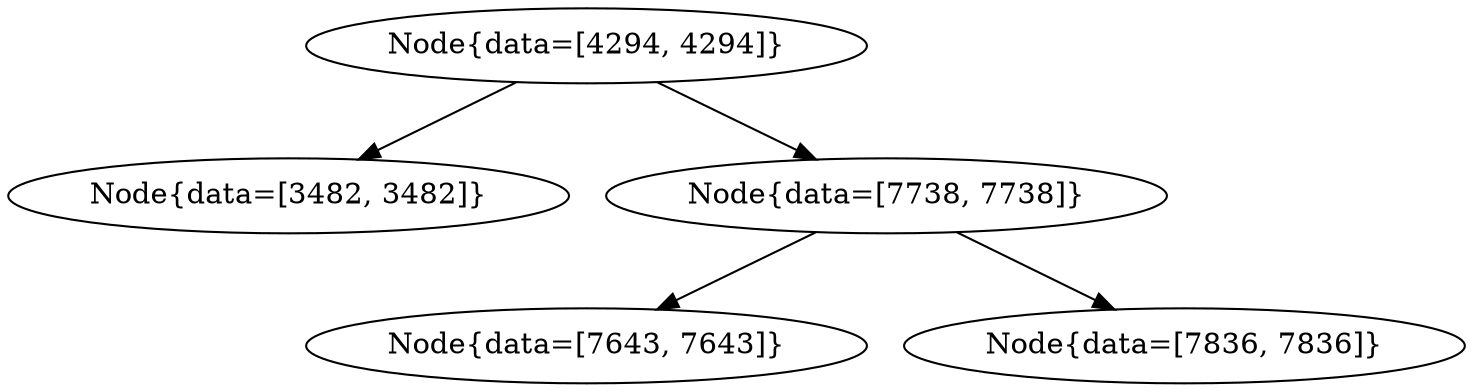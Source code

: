 digraph G{
732249185 [label="Node{data=[4294, 4294]}"]
732249185 -> 390362706
390362706 [label="Node{data=[3482, 3482]}"]
732249185 -> 652314082
652314082 [label="Node{data=[7738, 7738]}"]
652314082 -> 58521579
58521579 [label="Node{data=[7643, 7643]}"]
652314082 -> 28870097
28870097 [label="Node{data=[7836, 7836]}"]
}